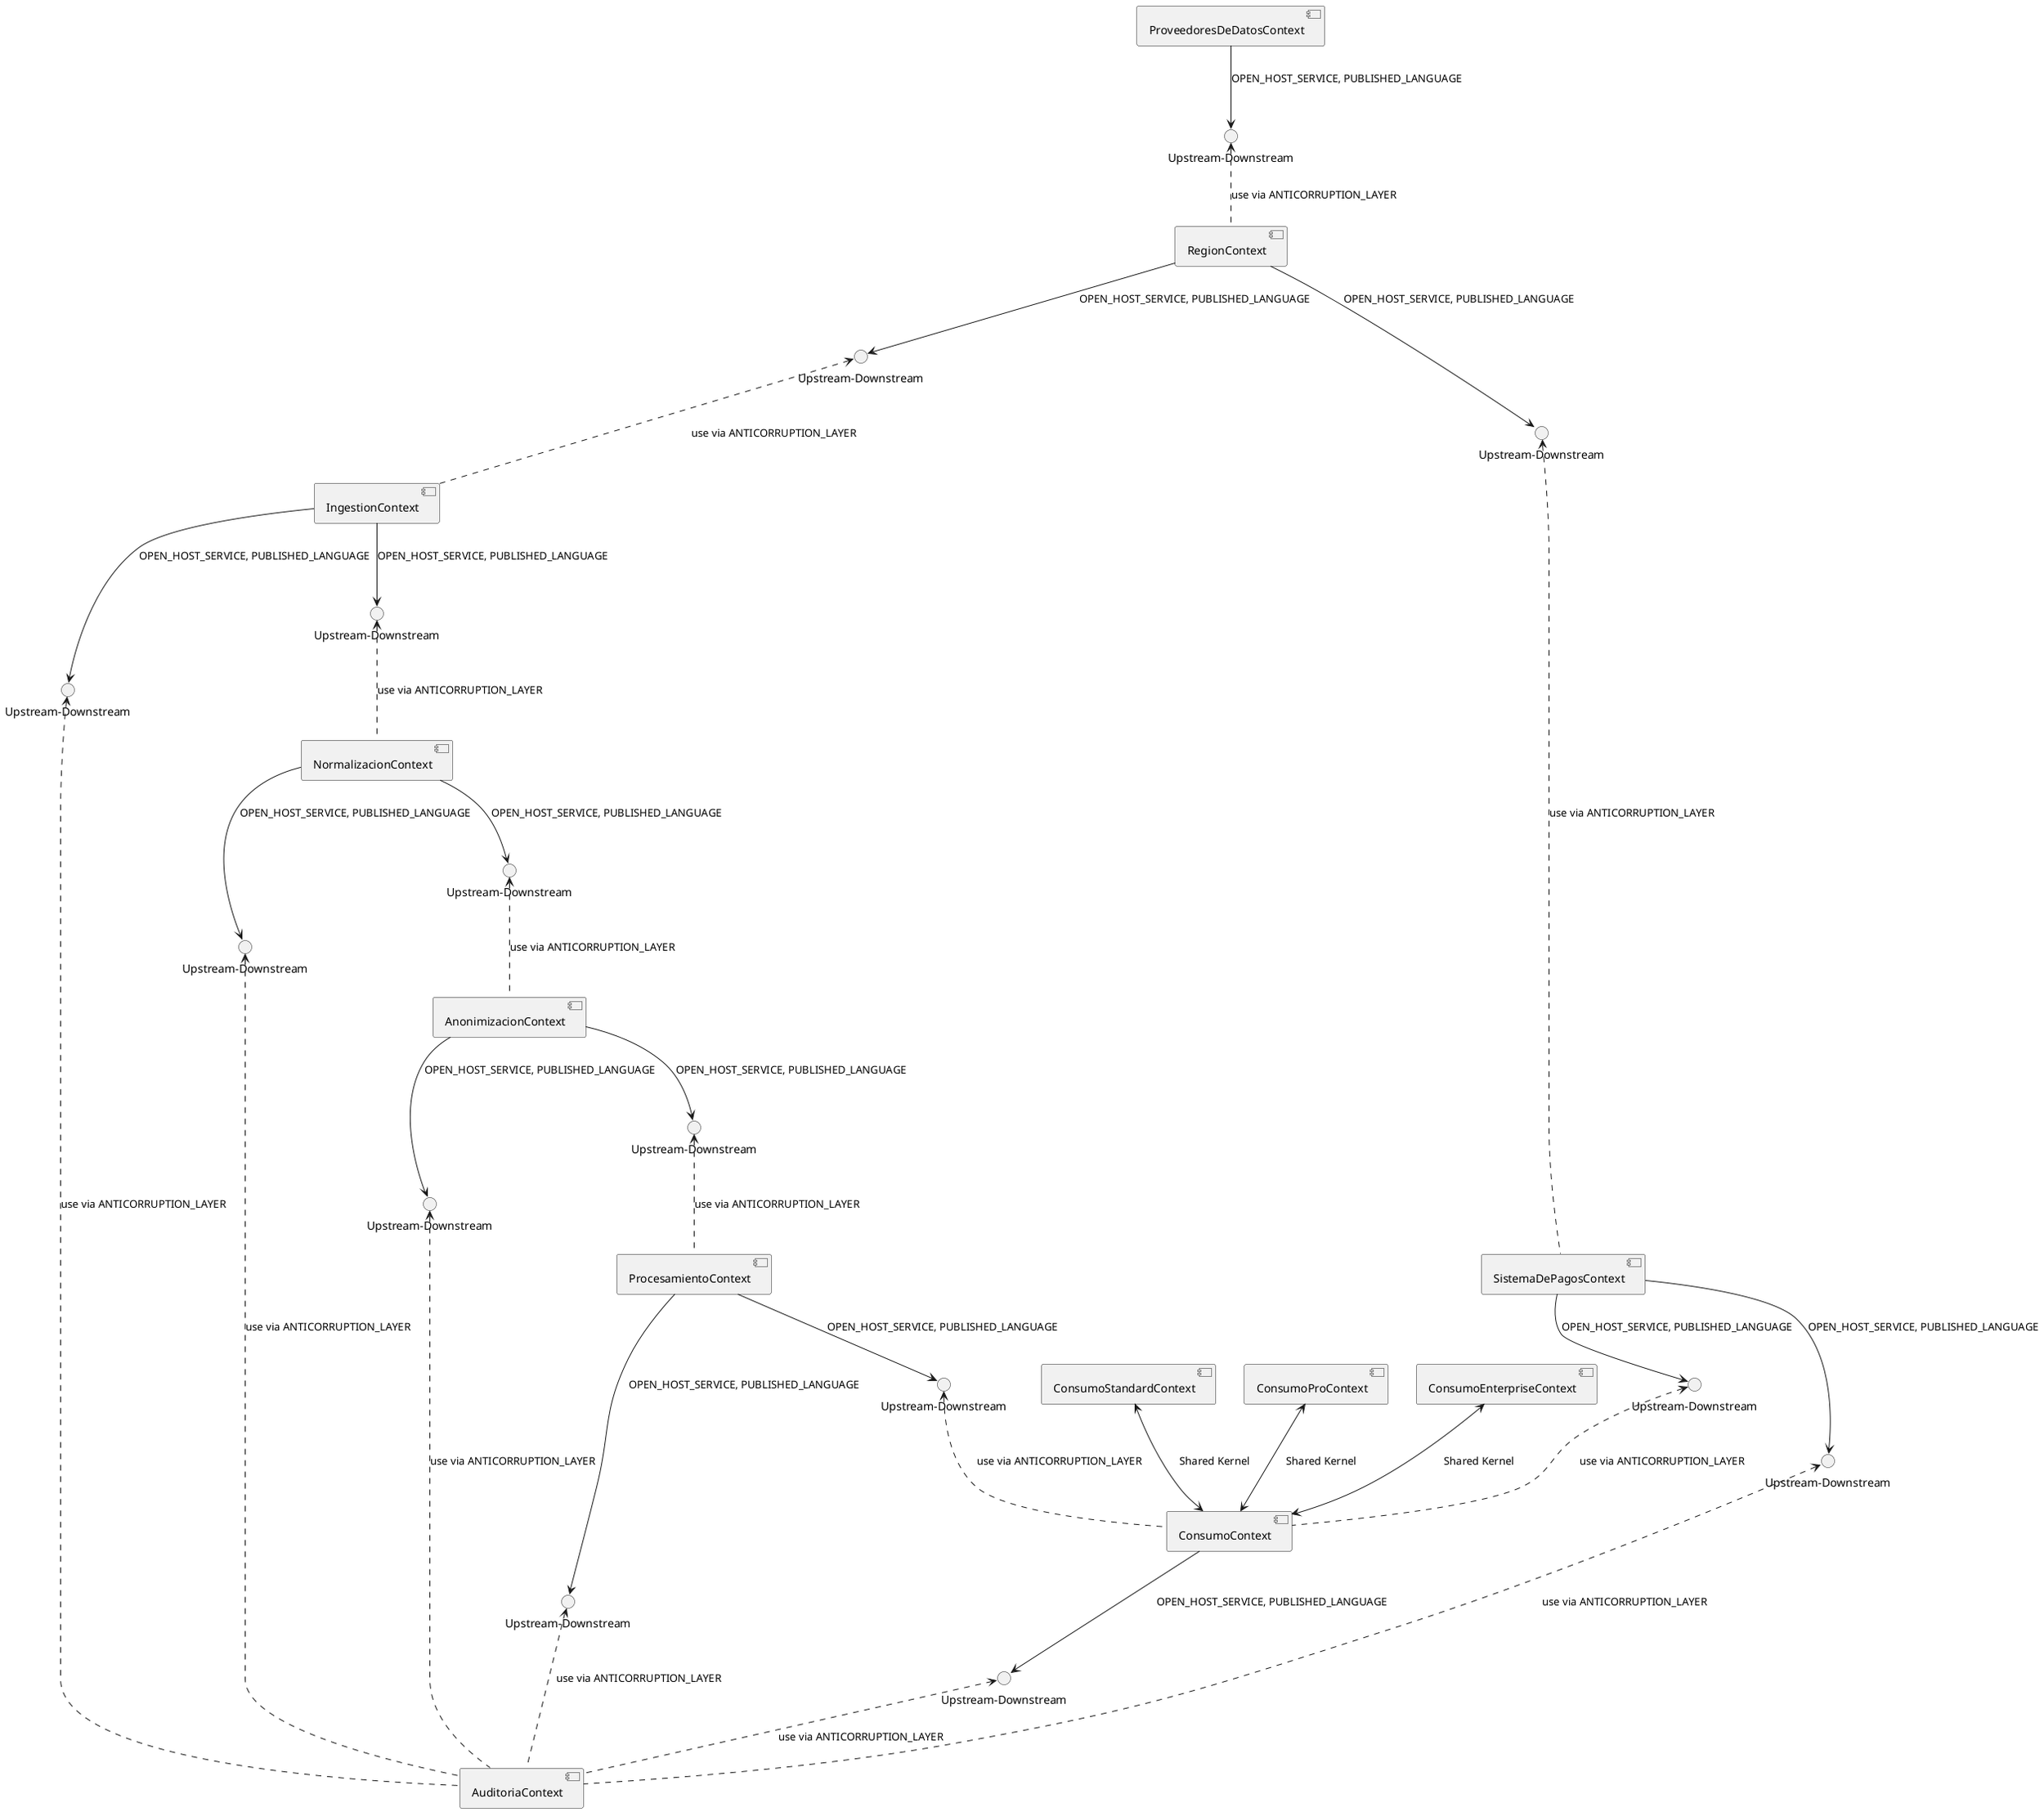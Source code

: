 @startuml

skinparam componentStyle uml2

component [ProveedoresDeDatosContext]
component [IngestionContext]
component [NormalizacionContext]
component [AnonimizacionContext]
component [ProcesamientoContext]
component [ConsumoStandardContext]
component [ConsumoProContext]
component [ConsumoEnterpriseContext]
component [SistemaDePagosContext]
component [RegionContext]
component [ConsumoContext]
component [AuditoriaContext]

interface "Upstream-Downstream" as RegionContext_to_ProveedoresDeDatosContext
[ProveedoresDeDatosContext] --> RegionContext_to_ProveedoresDeDatosContext : OPEN_HOST_SERVICE, PUBLISHED_LANGUAGE
RegionContext_to_ProveedoresDeDatosContext <.. [RegionContext] : use via ANTICORRUPTION_LAYER

interface "Upstream-Downstream" as IngestionContext_to_RegionContext
[RegionContext] --> IngestionContext_to_RegionContext : OPEN_HOST_SERVICE, PUBLISHED_LANGUAGE
IngestionContext_to_RegionContext <.. [IngestionContext] : use via ANTICORRUPTION_LAYER

interface "Upstream-Downstream" as SistemaDePagosContext_to_RegionContext
[RegionContext] --> SistemaDePagosContext_to_RegionContext : OPEN_HOST_SERVICE, PUBLISHED_LANGUAGE
SistemaDePagosContext_to_RegionContext <.. [SistemaDePagosContext] : use via ANTICORRUPTION_LAYER

interface "Upstream-Downstream" as NormalizacionContext_to_IngestionContext
[IngestionContext] --> NormalizacionContext_to_IngestionContext : OPEN_HOST_SERVICE, PUBLISHED_LANGUAGE
NormalizacionContext_to_IngestionContext <.. [NormalizacionContext] : use via ANTICORRUPTION_LAYER

interface "Upstream-Downstream" as AnonimizacionContext_to_NormalizacionContext
[NormalizacionContext] --> AnonimizacionContext_to_NormalizacionContext : OPEN_HOST_SERVICE, PUBLISHED_LANGUAGE
AnonimizacionContext_to_NormalizacionContext <.. [AnonimizacionContext] : use via ANTICORRUPTION_LAYER

interface "Upstream-Downstream" as ProcesamientoContext_to_AnonimizacionContext
[AnonimizacionContext] --> ProcesamientoContext_to_AnonimizacionContext : OPEN_HOST_SERVICE, PUBLISHED_LANGUAGE
ProcesamientoContext_to_AnonimizacionContext <.. [ProcesamientoContext] : use via ANTICORRUPTION_LAYER

interface "Upstream-Downstream" as ConsumoContext_to_SistemaDePagosContext
[SistemaDePagosContext] --> ConsumoContext_to_SistemaDePagosContext : OPEN_HOST_SERVICE, PUBLISHED_LANGUAGE
ConsumoContext_to_SistemaDePagosContext <.. [ConsumoContext] : use via ANTICORRUPTION_LAYER

interface "Upstream-Downstream" as ConsumoContext_to_ProcesamientoContext
[ProcesamientoContext] --> ConsumoContext_to_ProcesamientoContext : OPEN_HOST_SERVICE, PUBLISHED_LANGUAGE
ConsumoContext_to_ProcesamientoContext <.. [ConsumoContext] : use via ANTICORRUPTION_LAYER

[ConsumoStandardContext]<-->[ConsumoContext] : Shared Kernel

[ConsumoProContext]<-->[ConsumoContext] : Shared Kernel

[ConsumoEnterpriseContext]<-->[ConsumoContext] : Shared Kernel

interface "Upstream-Downstream" as AuditoriaContext_to_NormalizacionContext
[NormalizacionContext] --> AuditoriaContext_to_NormalizacionContext : OPEN_HOST_SERVICE, PUBLISHED_LANGUAGE
AuditoriaContext_to_NormalizacionContext <.. [AuditoriaContext] : use via ANTICORRUPTION_LAYER

interface "Upstream-Downstream" as AuditoriaContext_to_AnonimizacionContext
[AnonimizacionContext] --> AuditoriaContext_to_AnonimizacionContext : OPEN_HOST_SERVICE, PUBLISHED_LANGUAGE
AuditoriaContext_to_AnonimizacionContext <.. [AuditoriaContext] : use via ANTICORRUPTION_LAYER

interface "Upstream-Downstream" as AuditoriaContext_to_SistemaDePagosContext
[SistemaDePagosContext] --> AuditoriaContext_to_SistemaDePagosContext : OPEN_HOST_SERVICE, PUBLISHED_LANGUAGE
AuditoriaContext_to_SistemaDePagosContext <.. [AuditoriaContext] : use via ANTICORRUPTION_LAYER

interface "Upstream-Downstream" as AuditoriaContext_to_ProcesamientoContext
[ProcesamientoContext] --> AuditoriaContext_to_ProcesamientoContext : OPEN_HOST_SERVICE, PUBLISHED_LANGUAGE
AuditoriaContext_to_ProcesamientoContext <.. [AuditoriaContext] : use via ANTICORRUPTION_LAYER

interface "Upstream-Downstream" as AuditoriaContext_to_IngestionContext
[IngestionContext] --> AuditoriaContext_to_IngestionContext : OPEN_HOST_SERVICE, PUBLISHED_LANGUAGE
AuditoriaContext_to_IngestionContext <.. [AuditoriaContext] : use via ANTICORRUPTION_LAYER

interface "Upstream-Downstream" as AuditoriaContext_to_ConsumoContext
[ConsumoContext] --> AuditoriaContext_to_ConsumoContext : OPEN_HOST_SERVICE, PUBLISHED_LANGUAGE
AuditoriaContext_to_ConsumoContext <.. [AuditoriaContext] : use via ANTICORRUPTION_LAYER



@enduml
